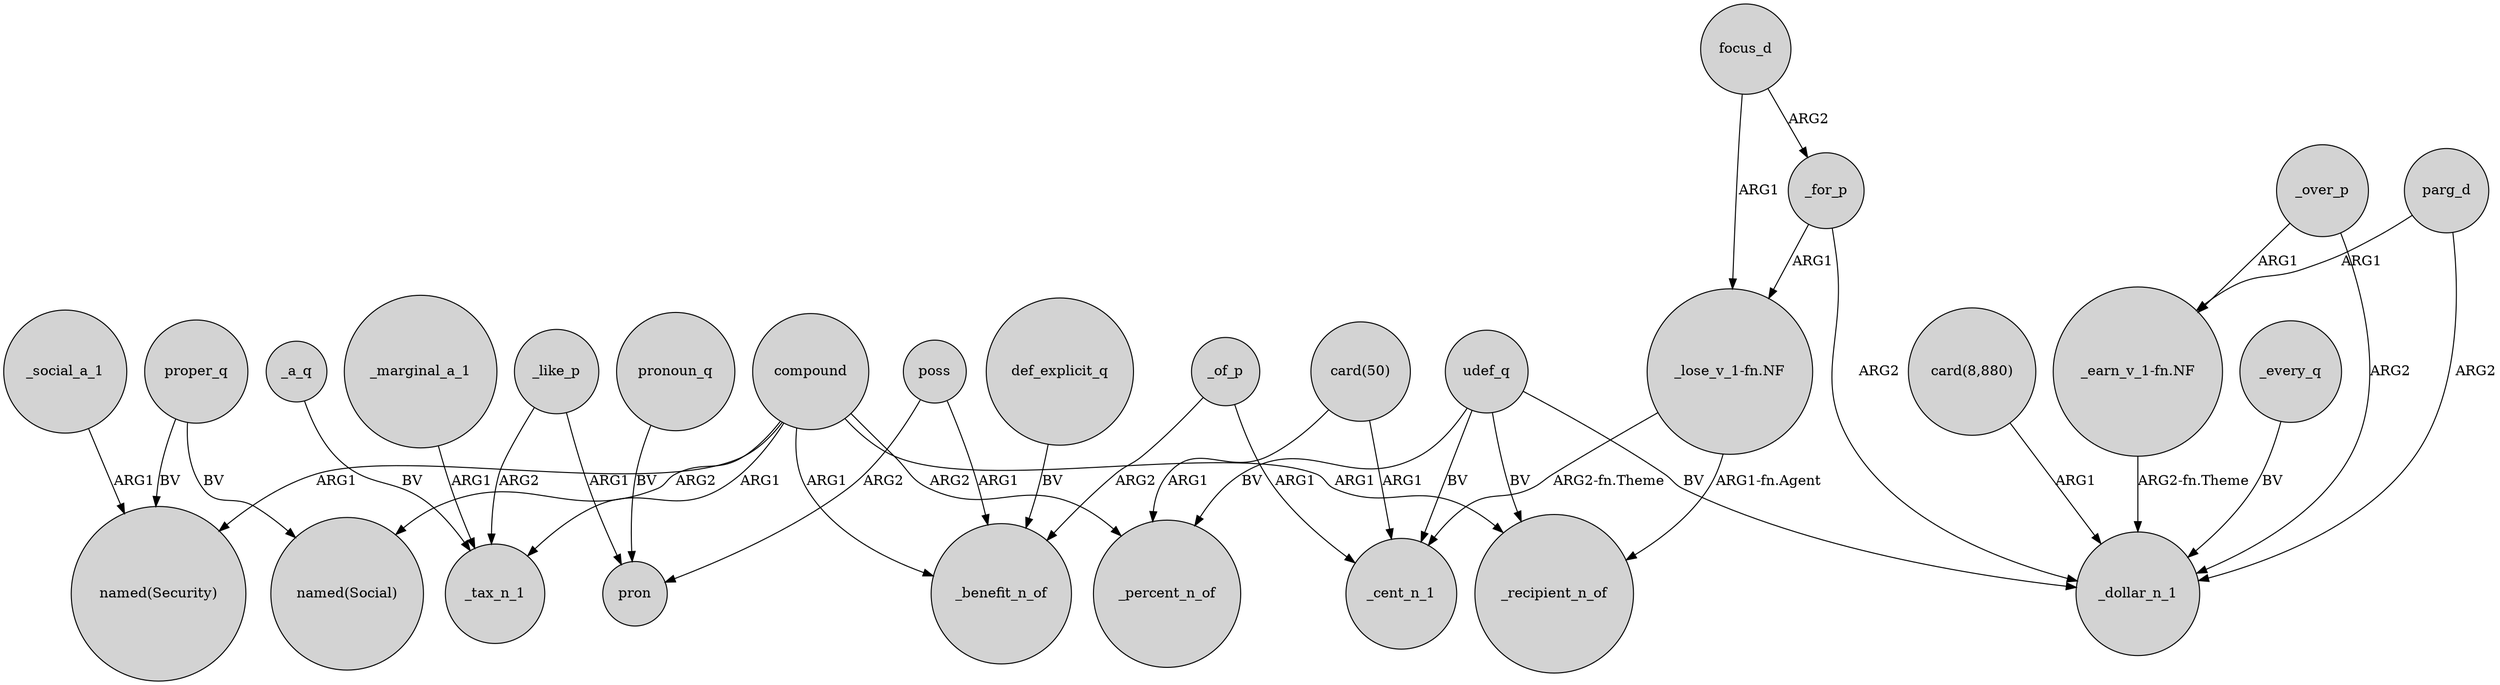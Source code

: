 digraph {
	node [shape=circle style=filled]
	"card(50)" -> _cent_n_1 [label=ARG1]
	compound -> "named(Security)" [label=ARG1]
	_marginal_a_1 -> _tax_n_1 [label=ARG1]
	_for_p -> "_lose_v_1-fn.NF" [label=ARG1]
	poss -> pron [label=ARG2]
	_for_p -> _dollar_n_1 [label=ARG2]
	proper_q -> "named(Social)" [label=BV]
	focus_d -> "_lose_v_1-fn.NF" [label=ARG1]
	"_earn_v_1-fn.NF" -> _dollar_n_1 [label="ARG2-fn.Theme"]
	"card(8,880)" -> _dollar_n_1 [label=ARG1]
	_social_a_1 -> "named(Security)" [label=ARG1]
	parg_d -> "_earn_v_1-fn.NF" [label=ARG1]
	_like_p -> pron [label=ARG1]
	compound -> _recipient_n_of [label=ARG1]
	compound -> _percent_n_of [label=ARG2]
	_of_p -> _cent_n_1 [label=ARG1]
	focus_d -> _for_p [label=ARG2]
	poss -> _benefit_n_of [label=ARG1]
	udef_q -> _cent_n_1 [label=BV]
	compound -> "named(Social)" [label=ARG2]
	_a_q -> _tax_n_1 [label=BV]
	udef_q -> _recipient_n_of [label=BV]
	compound -> _tax_n_1 [label=ARG1]
	pronoun_q -> pron [label=BV]
	"card(50)" -> _percent_n_of [label=ARG1]
	_like_p -> _tax_n_1 [label=ARG2]
	_of_p -> _benefit_n_of [label=ARG2]
	"_lose_v_1-fn.NF" -> _recipient_n_of [label="ARG1-fn.Agent"]
	compound -> _benefit_n_of [label=ARG1]
	proper_q -> "named(Security)" [label=BV]
	parg_d -> _dollar_n_1 [label=ARG2]
	def_explicit_q -> _benefit_n_of [label=BV]
	udef_q -> _percent_n_of [label=BV]
	_every_q -> _dollar_n_1 [label=BV]
	_over_p -> "_earn_v_1-fn.NF" [label=ARG1]
	_over_p -> _dollar_n_1 [label=ARG2]
	"_lose_v_1-fn.NF" -> _cent_n_1 [label="ARG2-fn.Theme"]
	udef_q -> _dollar_n_1 [label=BV]
}
